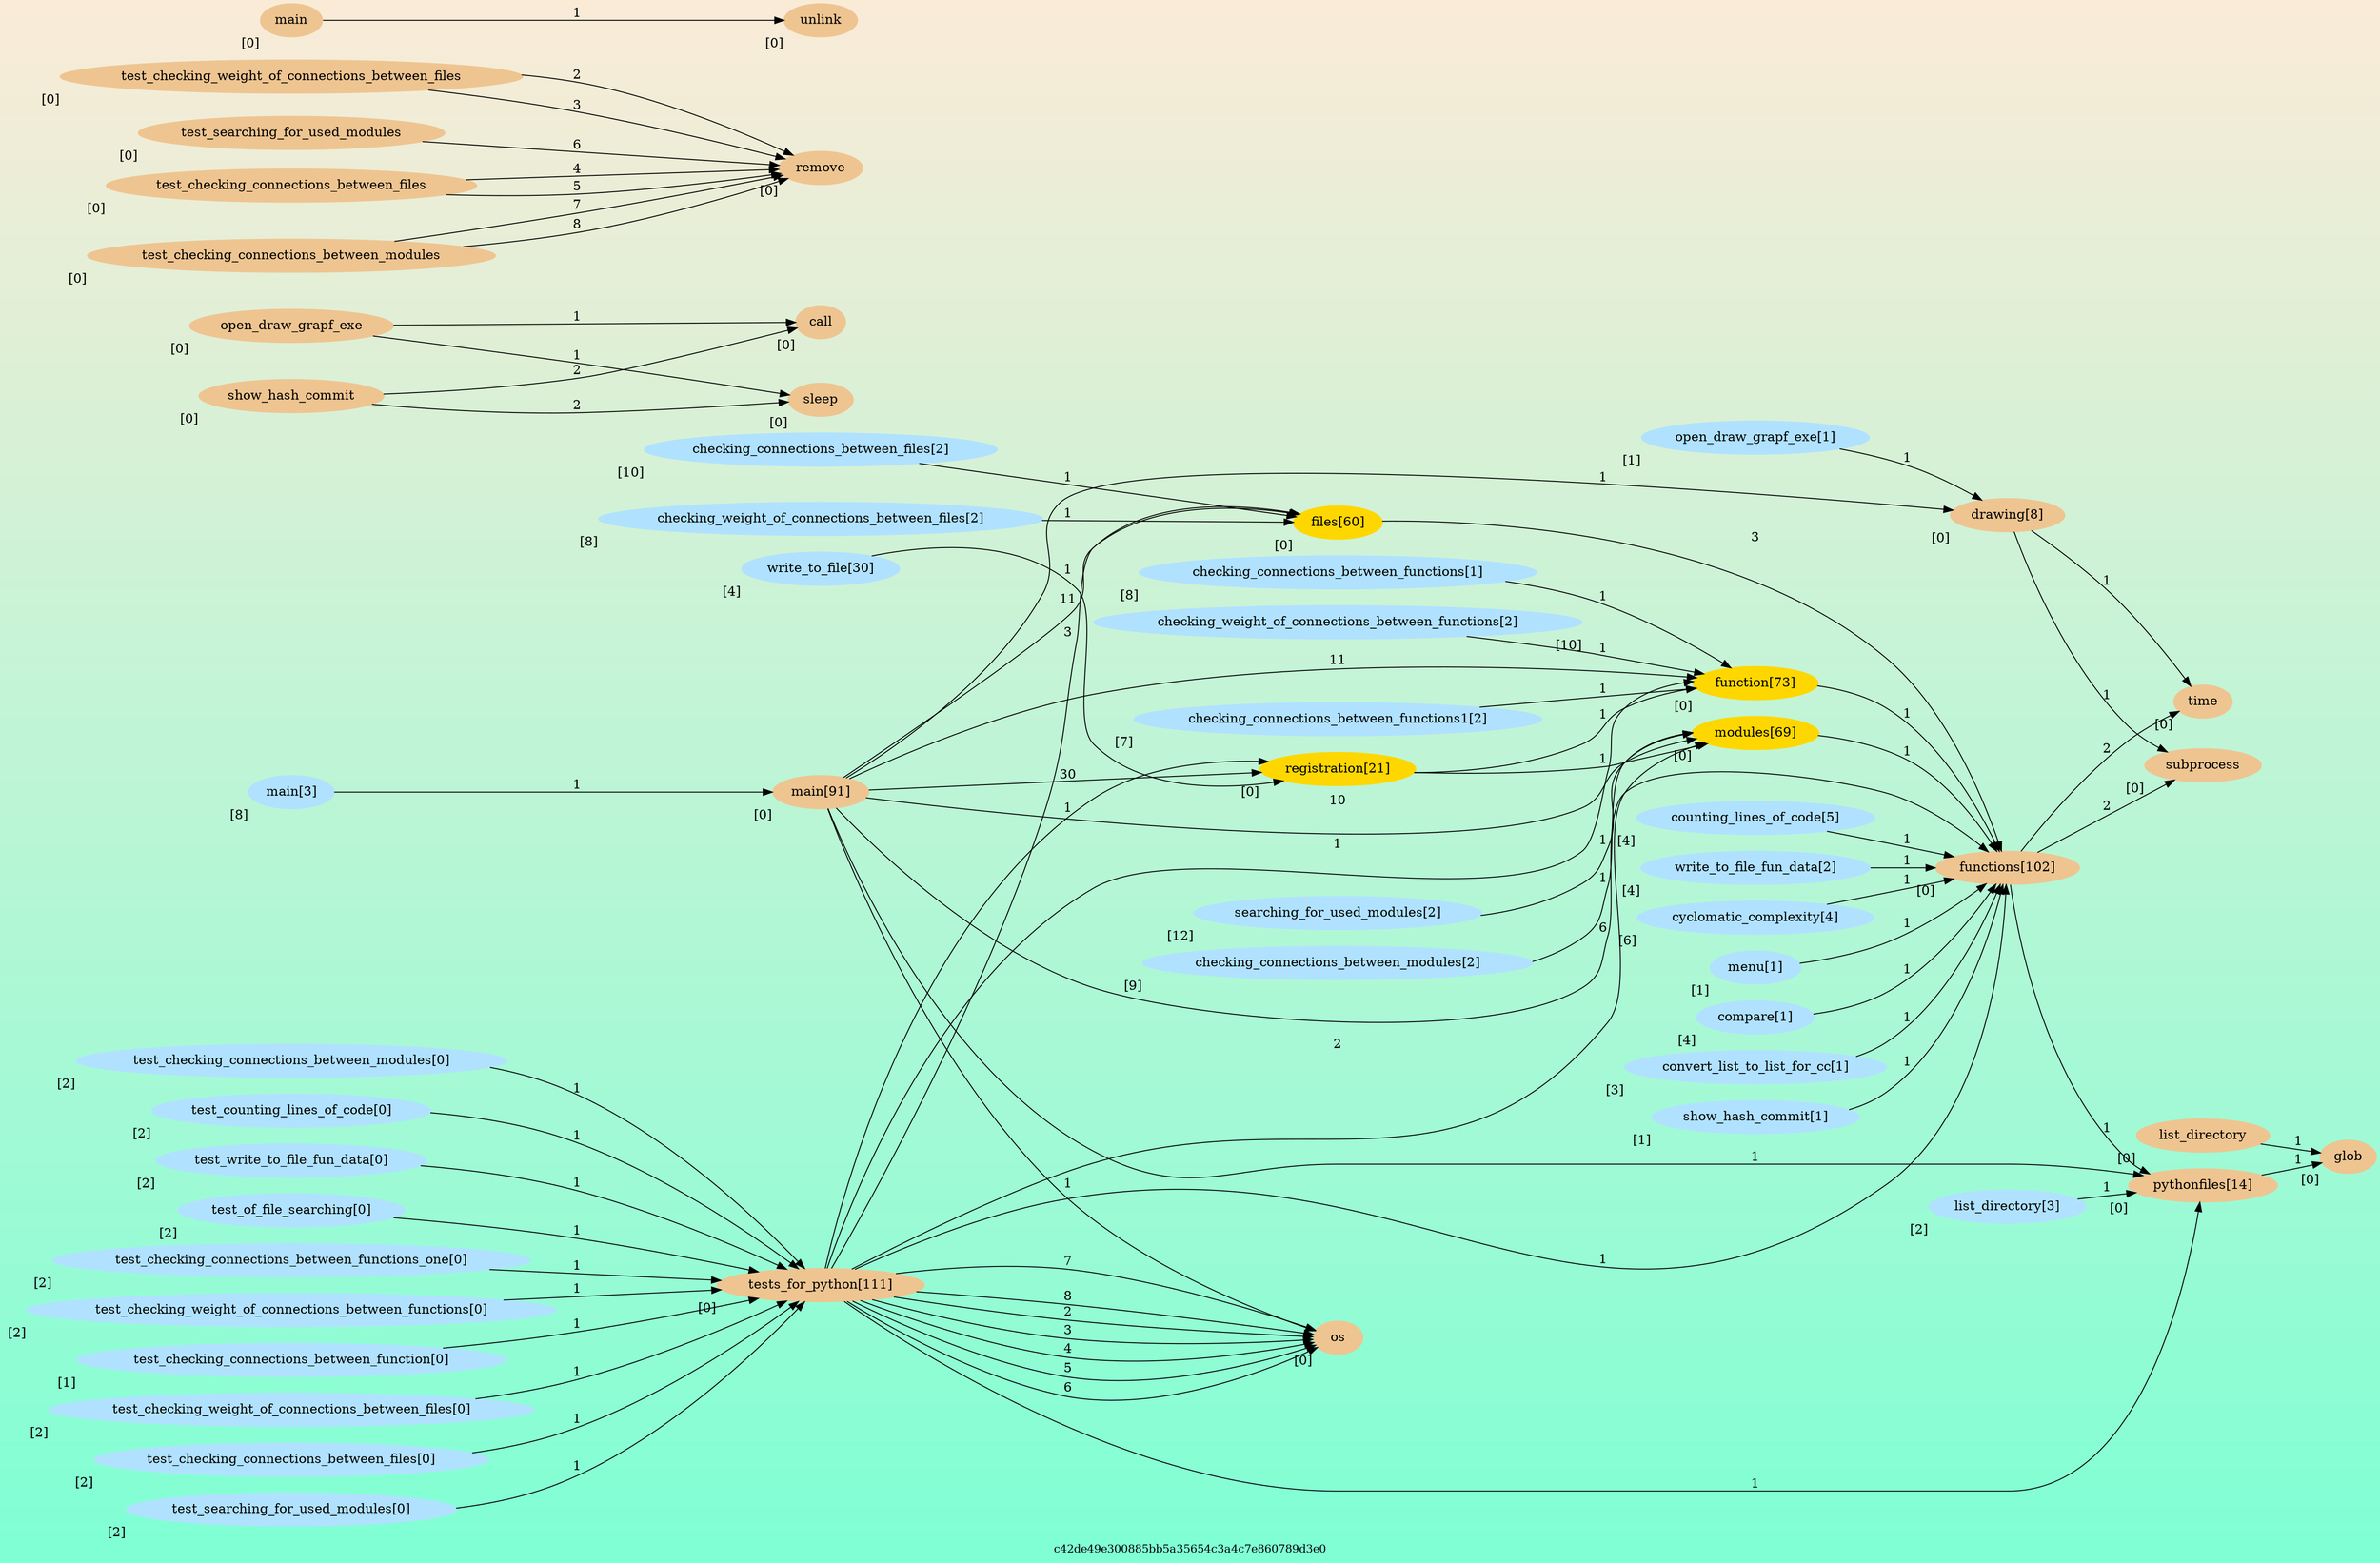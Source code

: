 digraph G {graph [rankdir = "LR" bgcolor = "antiquewhite:aquamarine" style = "filled" gradientangle = 270]; "open_draw_grapf_exe[1]" [style =filled, color=lightskyblue1 xlabel=" [1]"]; 
"checking_weight_of_connections_between_files[2]" [style =filled, color=lightskyblue1 xlabel=" [8]"]; 
"checking_connections_between_files[2]" [style =filled, color=lightskyblue1 xlabel="[10]"]; 
"checking_connections_between_functions1[2]" [style =filled, color=lightskyblue1 xlabel=" [7]"]; 
"checking_connections_between_functions[1]" [style =filled, color=lightskyblue1 xlabel=" [8]"]; 
"checking_weight_of_connections_between_functions[2]" [style =filled, color=lightskyblue1 xlabel="[10]"]; 
"counting_lines_of_code[5]" [style =filled, color=lightskyblue1 xlabel=" [4]"]; 
"write_to_file_fun_data[2]" [style =filled, color=lightskyblue1 xlabel=" [4]"]; 
"cyclomatic_complexity[4]" [style =filled, color=lightskyblue1 xlabel=" [6]"]; 
"menu[1]" [style =filled, color=lightskyblue1 xlabel=" [1]"]; 
"compare[1]" [style =filled, color=lightskyblue1 xlabel=" [4]"]; 
"convert_list_to_list_for_cc[1]" [style =filled, color=lightskyblue1 xlabel=" [3]"]; 
"show_hash_commit[1]" [style =filled, color=lightskyblue1 xlabel=" [1]"]; 
"main[3]" [style =filled, color=lightskyblue1 xlabel=" [8]"]; 
"main[91]" [style =filled, color=lightskyblue1 xlabel=" [8]"]; 
"searching_for_used_modules[2]" [style =filled, color=lightskyblue1 xlabel="[12]"]; 
"checking_connections_between_modules[2]" [style =filled, color=lightskyblue1 xlabel=" [9]"]; 
"list_directory[3]" [style =filled, color=lightskyblue1 xlabel=" [2]"]; 
"write_to_file[30]" [style =filled, color=lightskyblue1 xlabel=" [4]"]; 
"test_counting_lines_of_code[0]" [style =filled, color=lightskyblue1 xlabel=" [2]"]; 
"test_write_to_file_fun_data[0]" [style =filled, color=lightskyblue1 xlabel=" [2]"]; 
"test_of_file_searching[0]" [style =filled, color=lightskyblue1 xlabel=" [2]"]; 
"test_checking_connections_between_functions_one[0]" [style =filled, color=lightskyblue1 xlabel=" [2]"]; 
"test_checking_weight_of_connections_between_functions[0]" [style =filled, color=lightskyblue1 xlabel=" [2]"]; 
"test_checking_connections_between_function[0]" [style =filled, color=lightskyblue1 xlabel=" [1]"]; 
"test_checking_weight_of_connections_between_files[0]" [style =filled, color=lightskyblue1 xlabel=" [2]"]; 
"test_checking_connections_between_files[0]" [style =filled, color=lightskyblue1 xlabel=" [2]"]; 
"test_searching_for_used_modules[0]" [style =filled, color=lightskyblue1 xlabel=" [2]"]; 
"test_checking_connections_between_modules[0]" [style =filled, color=lightskyblue1 xlabel=" [2]"]; 
"open_draw_grapf_exe" [style =filled, color=lightskyblue1 xlabel=" [0]"]; 
"function[73]" [style =filled, color=lightskyblue1 xlabel=" [0]"]; 
"show_hash_commit" [style =filled, color=lightskyblue1 xlabel=" [0]"]; 
"list_directory" [style =filled, color=lightskyblue1 xlabel=" [0]"]; 
"files[60]" [style =filled, color=lightskyblue1 xlabel=" [0]"]; 
"time" [style =filled, color=lightskyblue1 xlabel=" [0]"]; 
"drawing[8]" [style =filled, color=lightskyblue1 xlabel=" [0]"]; 
"test_checking_weight_of_connections_between_files" [style =filled, color=lightskyblue1 xlabel=" [0]"]; 
"subprocess" [style =filled, color=lightskyblue1 xlabel=" [0]"]; 
"test_searching_for_used_modules" [style =filled, color=lightskyblue1 xlabel=" [0]"]; 
"pythonfiles[14]" [style =filled, color=lightskyblue1 xlabel=" [0]"]; 
"remove" [style =filled, color=lightskyblue1 xlabel=" [0]"]; 
"unlink" [style =filled, color=lightskyblue1 xlabel=" [0]"]; 
"functions[102]" [style =filled, color=lightskyblue1 xlabel=" [0]"]; 
"test_checking_connections_between_files" [style =filled, color=lightskyblue1 xlabel=" [0]"]; 
"tests_for_python[111]" [style =filled, color=lightskyblue1 xlabel=" [0]"]; 
"glob" [style =filled, color=lightskyblue1 xlabel=" [0]"]; 
"call" [style =filled, color=lightskyblue1 xlabel=" [0]"]; 
"main[91]" [style =filled, color=lightskyblue1 xlabel=" [0]"]; 
"main" [style =filled, color=lightskyblue1 xlabel=" [0]"]; 
"os" [style =filled, color=lightskyblue1 xlabel=" [0]"]; 
"test_checking_connections_between_modules" [style =filled, color=lightskyblue1 xlabel=" [0]"]; 
"modules[69]" [style =filled, color=lightskyblue1 xlabel=" [0]"]; 
"registration[21]" [style =filled, color=lightskyblue1 xlabel=" [0]"]; 
"sleep" [style =filled, color=lightskyblue1 xlabel=" [0]"]; 
"open_draw_grapf_exe[1]"->"drawing[8]"[label = 1];
"checking_weight_of_connections_between_files[2]"->"files[60]"[label = 1];
"checking_connections_between_files[2]"->"files[60]"[label = 1];
"checking_connections_between_functions1[2]"->"function[73]"[label = 1];
"checking_connections_between_functions[1]"->"function[73]"[label = 1];
"checking_weight_of_connections_between_functions[2]"->"function[73]"[label = 1];
"counting_lines_of_code[5]"->"functions[102]"[label = 1];
"write_to_file_fun_data[2]"->"functions[102]"[label = 1];
"cyclomatic_complexity[4]"->"functions[102]"[label = 1];
"menu[1]"->"functions[102]"[label = 1];
"compare[1]"->"functions[102]"[label = 1];
"convert_list_to_list_for_cc[1]"->"functions[102]"[label = 1];
"show_hash_commit[1]"->"functions[102]"[label = 1];
"main[3]"->"main[91]"[label = 1];
"searching_for_used_modules[2]"->"modules[69]"[label = 1];
"checking_connections_between_modules[2]"->"modules[69]"[label = 1];
"list_directory[3]"->"pythonfiles[14]"[label = 1];
"write_to_file[30]"->"registration[21]"[label = 1];
"test_counting_lines_of_code[0]"->"tests_for_python[111]"[label = 1];
"test_write_to_file_fun_data[0]"->"tests_for_python[111]"[label = 1];
"test_of_file_searching[0]"->"tests_for_python[111]"[label = 1];
"test_checking_connections_between_functions_one[0]"->"tests_for_python[111]"[label = 1];
"test_checking_weight_of_connections_between_functions[0]"->"tests_for_python[111]"[label = 1];
"test_checking_connections_between_function[0]"->"tests_for_python[111]"[label = 1];
"test_checking_weight_of_connections_between_files[0]"->"tests_for_python[111]"[label = 1];
"test_checking_connections_between_files[0]"->"tests_for_python[111]"[label = 1];
"test_searching_for_used_modules[0]"->"tests_for_python[111]"[label = 1];
"test_checking_connections_between_modules[0]"->"tests_for_python[111]"[label = 1];
"files[60]" [style =filled, color=gold1]; 
"functions[102]" [style =filled, color=gold1]; 
"function[73]" [style =filled, color=gold1]; 
"functions[102]" [style =filled, color=gold1]; 
"functions[102]" [style =filled, color=gold1]; 
"pythonfiles[14]" [style =filled, color=gold1]; 
"main[91]" [style =filled, color=gold1]; 
"drawing[8]" [style =filled, color=gold1]; 
"main[91]" [style =filled, color=gold1]; 
"files[60]" [style =filled, color=gold1]; 
"main[91]" [style =filled, color=gold1]; 
"function[73]" [style =filled, color=gold1]; 
"main[91]" [style =filled, color=gold1]; 
"functions[102]" [style =filled, color=gold1]; 
"main[91]" [style =filled, color=gold1]; 
"modules[69]" [style =filled, color=gold1]; 
"main[91]" [style =filled, color=gold1]; 
"pythonfiles[14]" [style =filled, color=gold1]; 
"main[91]" [style =filled, color=gold1]; 
"registration[21]" [style =filled, color=gold1]; 
"modules[69]" [style =filled, color=gold1]; 
"functions[102]" [style =filled, color=gold1]; 
"registration[21]" [style =filled, color=gold1]; 
"files[60]" [style =filled, color=gold1]; 
"registration[21]" [style =filled, color=gold1]; 
"function[73]" [style =filled, color=gold1]; 
"registration[21]" [style =filled, color=gold1]; 
"modules[69]" [style =filled, color=gold1]; 
"tests_for_python[111]" [style =filled, color=gold1]; 
"function[73]" [style =filled, color=gold1]; 
"tests_for_python[111]" [style =filled, color=gold1]; 
"registration[21]" [style =filled, color=gold1]; 
"tests_for_python[111]" [style =filled, color=gold1]; 
"pythonfiles[14]" [style =filled, color=gold1]; 
"tests_for_python[111]" [style =filled, color=gold1]; 
"functions[102]" [style =filled, color=gold1]; 
"tests_for_python[111]" [style =filled, color=gold1]; 
"files[60]" [style =filled, color=gold1]; 
"tests_for_python[111]" [style =filled, color=gold1]; 
"modules[69]" [style =filled, color=gold1]; 
"tests_for_python[111]" [style =filled, color=gold1]; 
"main[91]" [style =filled, color=gold1]; 
"files[60]"->"functions[102]"[label = 3];
"function[73]"->"functions[102]"[label = 1];
"functions[102]"->"pythonfiles[14]"[label = 1];
"main[91]"->"drawing[8]"[label = 1];
"main[91]"->"files[60]"[label = 11];
"main[91]"->"function[73]"[label = 11];
"main[91]"->"functions[102]"[label = 6];
"main[91]"->"modules[69]"[label = 10];
"main[91]"->"pythonfiles[14]"[label = 1];
"main[91]"->"registration[21]"[label = 30];
"modules[69]"->"functions[102]"[label = 1];
"registration[21]";
"files[60]";
"registration[21]"->"function[73]"[label = 1];
"registration[21]"->"modules[69]"[label = 1];
"tests_for_python[111]"->"function[73]"[label = 1];
"tests_for_python[111]"->"registration[21]"[label = 1];
"tests_for_python[111]"->"pythonfiles[14]"[label = 1];
"tests_for_python[111]"->"functions[102]"[label = 1];
"tests_for_python[111]"->"files[60]"[label = 3];
"tests_for_python[111]"->"modules[69]"[label = 2];
"tests_for_python[111]";
"main[91]";
"drawing[8]" [style =filled, color=burlywood2]; 
"subprocess" [style =filled, color=burlywood2]; 
"open_draw_grapf_exe" [style =filled, color=burlywood2]; 
"call" [style =filled, color=burlywood2]; 
"functions[102]" [style =filled, color=burlywood2]; 
"subprocess" [style =filled, color=burlywood2]; 
"show_hash_commit" [style =filled, color=burlywood2]; 
"call" [style =filled, color=burlywood2]; 
"pythonfiles[14]" [style =filled, color=burlywood2]; 
"glob" [style =filled, color=burlywood2]; 
"list_directory" [style =filled, color=burlywood2]; 
"glob" [style =filled, color=burlywood2]; 
"drawing[8]" [style =filled, color=burlywood2]; 
"time" [style =filled, color=burlywood2]; 
"open_draw_grapf_exe" [style =filled, color=burlywood2]; 
"sleep" [style =filled, color=burlywood2]; 
"functions[102]" [style =filled, color=burlywood2]; 
"time" [style =filled, color=burlywood2]; 
"show_hash_commit" [style =filled, color=burlywood2]; 
"sleep" [style =filled, color=burlywood2]; 
"main[91]" [style =filled, color=burlywood2]; 
"os" [style =filled, color=burlywood2]; 
"main" [style =filled, color=burlywood2]; 
"unlink" [style =filled, color=burlywood2]; 
"tests_for_python[111]" [style =filled, color=burlywood2]; 
"os" [style =filled, color=burlywood2]; 
"test_checking_weight_of_connections_between_files" [style =filled, color=burlywood2]; 
"remove" [style =filled, color=burlywood2]; 
"tests_for_python[111]" [style =filled, color=burlywood2]; 
"os" [style =filled, color=burlywood2]; 
"test_checking_weight_of_connections_between_files" [style =filled, color=burlywood2]; 
"remove" [style =filled, color=burlywood2]; 
"tests_for_python[111]" [style =filled, color=burlywood2]; 
"os" [style =filled, color=burlywood2]; 
"test_checking_connections_between_files" [style =filled, color=burlywood2]; 
"remove" [style =filled, color=burlywood2]; 
"tests_for_python[111]" [style =filled, color=burlywood2]; 
"os" [style =filled, color=burlywood2]; 
"test_checking_connections_between_files" [style =filled, color=burlywood2]; 
"remove" [style =filled, color=burlywood2]; 
"tests_for_python[111]" [style =filled, color=burlywood2]; 
"os" [style =filled, color=burlywood2]; 
"test_searching_for_used_modules" [style =filled, color=burlywood2]; 
"remove" [style =filled, color=burlywood2]; 
"tests_for_python[111]" [style =filled, color=burlywood2]; 
"os" [style =filled, color=burlywood2]; 
"test_checking_connections_between_modules" [style =filled, color=burlywood2]; 
"remove" [style =filled, color=burlywood2]; 
"tests_for_python[111]" [style =filled, color=burlywood2]; 
"os" [style =filled, color=burlywood2]; 
"test_checking_connections_between_modules" [style =filled, color=burlywood2]; 
"remove" [style =filled, color=burlywood2]; 
"drawing[8]"->"subprocess"[label = 1];
"open_draw_grapf_exe"->"call"[label = 1];
"functions[102]"->"subprocess"[label = 2];
"show_hash_commit"->"call"[label = 2];
"pythonfiles[14]"->"glob"[label = 1];
"list_directory"->"glob"[label = 1];
"drawing[8]"->"time"[label = 1];
"open_draw_grapf_exe"->"sleep"[label = 1];
"functions[102]"->"time"[label = 2];
"show_hash_commit"->"sleep"[label = 2];
"main[91]"->"os"[label = 1];
"main"->"unlink"[label = 1];
"tests_for_python[111]"->"os"[label = 2];
"test_checking_weight_of_connections_between_files"->"remove"[label = 2];
"tests_for_python[111]"->"os"[label = 3];
"test_checking_weight_of_connections_between_files"->"remove"[label = 3];
"tests_for_python[111]"->"os"[label = 4];
"test_checking_connections_between_files"->"remove"[label = 4];
"tests_for_python[111]"->"os"[label = 5];
"test_checking_connections_between_files"->"remove"[label = 5];
"tests_for_python[111]"->"os"[label = 6];
"test_searching_for_used_modules"->"remove"[label = 6];
"tests_for_python[111]"->"os"[label = 7];
"test_checking_connections_between_modules"->"remove"[label = 7];
"tests_for_python[111]"->"os"[label = 8];
"test_checking_connections_between_modules"->"remove"[label = 8];
overlap=false 
label = c42de49e300885bb5a35654c3a4c7e860789d3e0 
fontsize = 12; 
}

